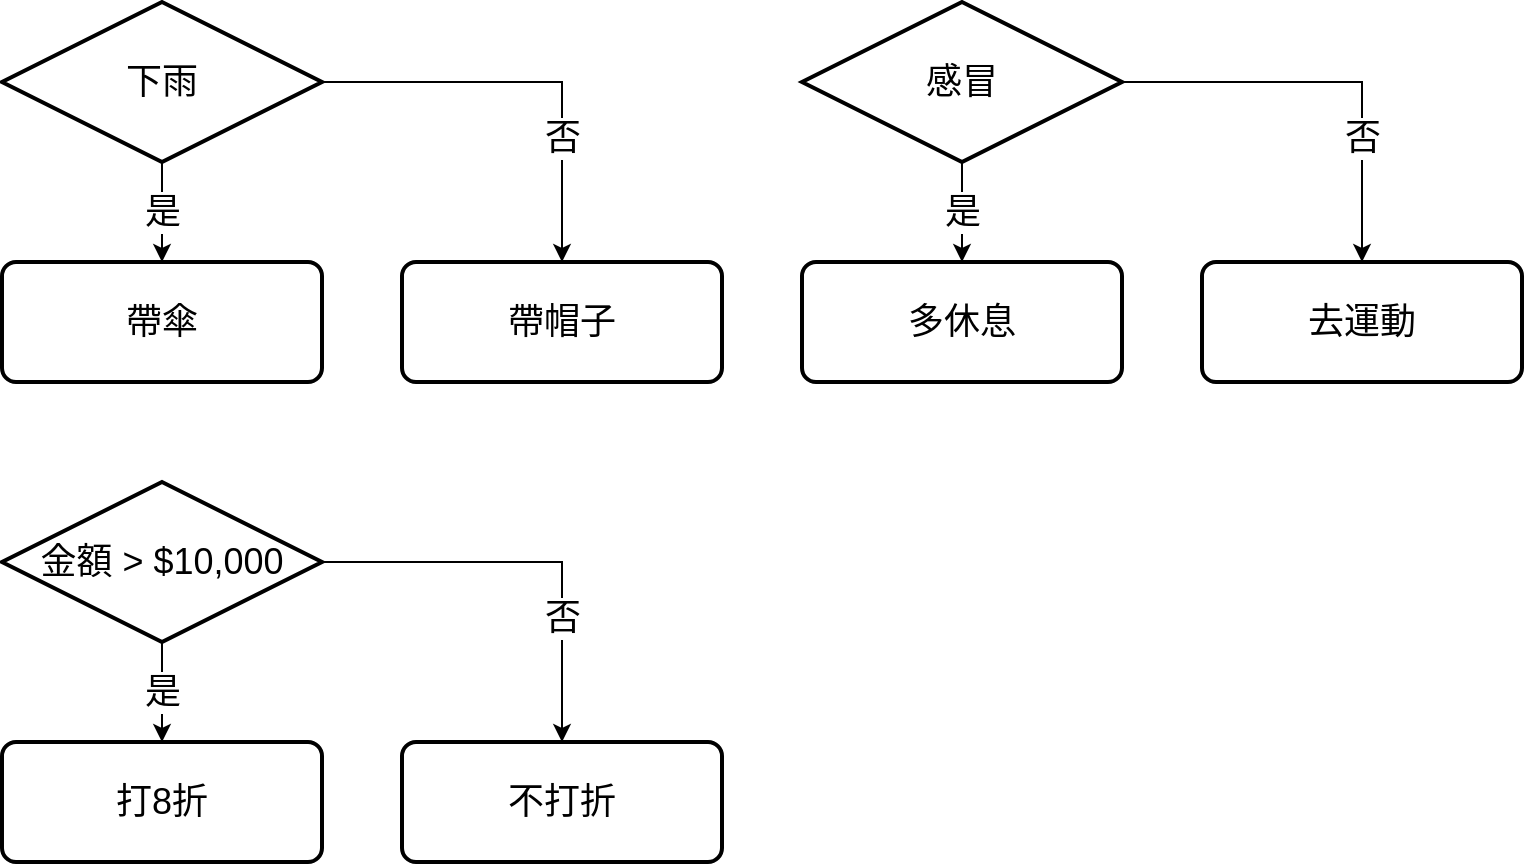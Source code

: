<mxfile version="15.5.4" type="embed"><diagram id="xmBSVYw1JP3wKj-kxSkg" name="第1頁"><mxGraphModel dx="1080" dy="734" grid="1" gridSize="10" guides="1" tooltips="1" connect="1" arrows="1" fold="1" page="1" pageScale="1" pageWidth="827" pageHeight="1169" math="0" shadow="0"><root><mxCell id="0"/><mxCell id="1" parent="0"/><mxCell id="nv5wzcRq8hS1RzMTs_R7-3" value="是" style="edgeStyle=orthogonalEdgeStyle;rounded=0;orthogonalLoop=1;jettySize=auto;html=1;fontSize=18;" parent="1" source="nv5wzcRq8hS1RzMTs_R7-1" target="nv5wzcRq8hS1RzMTs_R7-2" edge="1"><mxGeometry relative="1" as="geometry"/></mxCell><mxCell id="nv5wzcRq8hS1RzMTs_R7-6" style="edgeStyle=orthogonalEdgeStyle;rounded=0;orthogonalLoop=1;jettySize=auto;html=1;exitX=1;exitY=0.5;exitDx=0;exitDy=0;exitPerimeter=0;fontSize=18;" parent="1" source="nv5wzcRq8hS1RzMTs_R7-1" target="nv5wzcRq8hS1RzMTs_R7-5" edge="1"><mxGeometry relative="1" as="geometry"/></mxCell><mxCell id="nv5wzcRq8hS1RzMTs_R7-7" value="否" style="edgeLabel;html=1;align=center;verticalAlign=middle;resizable=0;points=[];fontSize=18;" parent="nv5wzcRq8hS1RzMTs_R7-6" vertex="1" connectable="0"><mxGeometry x="0.409" relative="1" as="geometry"><mxPoint as="offset"/></mxGeometry></mxCell><mxCell id="nv5wzcRq8hS1RzMTs_R7-1" value="&lt;font style=&quot;font-size: 18px;&quot;&gt;下雨&lt;/font&gt;" style="strokeWidth=2;html=1;shape=mxgraph.flowchart.decision;whiteSpace=wrap;" parent="1" vertex="1"><mxGeometry x="40" y="40" width="160" height="80" as="geometry"/></mxCell><mxCell id="nv5wzcRq8hS1RzMTs_R7-2" value="帶傘" style="rounded=1;whiteSpace=wrap;html=1;absoluteArcSize=1;arcSize=14;strokeWidth=2;fontSize=18;" parent="1" vertex="1"><mxGeometry x="40" y="170" width="160" height="60" as="geometry"/></mxCell><mxCell id="nv5wzcRq8hS1RzMTs_R7-5" value="帶帽子" style="rounded=1;whiteSpace=wrap;html=1;absoluteArcSize=1;arcSize=14;strokeWidth=2;fontSize=18;" parent="1" vertex="1"><mxGeometry x="240" y="170" width="160" height="60" as="geometry"/></mxCell><mxCell id="nv5wzcRq8hS1RzMTs_R7-8" value="是" style="edgeStyle=orthogonalEdgeStyle;rounded=0;orthogonalLoop=1;jettySize=auto;html=1;fontSize=18;" parent="1" source="nv5wzcRq8hS1RzMTs_R7-11" target="nv5wzcRq8hS1RzMTs_R7-12" edge="1"><mxGeometry relative="1" as="geometry"/></mxCell><mxCell id="nv5wzcRq8hS1RzMTs_R7-9" style="edgeStyle=orthogonalEdgeStyle;rounded=0;orthogonalLoop=1;jettySize=auto;html=1;exitX=1;exitY=0.5;exitDx=0;exitDy=0;exitPerimeter=0;fontSize=18;" parent="1" source="nv5wzcRq8hS1RzMTs_R7-11" target="nv5wzcRq8hS1RzMTs_R7-13" edge="1"><mxGeometry relative="1" as="geometry"/></mxCell><mxCell id="nv5wzcRq8hS1RzMTs_R7-10" value="否" style="edgeLabel;html=1;align=center;verticalAlign=middle;resizable=0;points=[];fontSize=18;" parent="nv5wzcRq8hS1RzMTs_R7-9" vertex="1" connectable="0"><mxGeometry x="0.409" relative="1" as="geometry"><mxPoint as="offset"/></mxGeometry></mxCell><mxCell id="nv5wzcRq8hS1RzMTs_R7-11" value="&lt;font style=&quot;font-size: 18px;&quot;&gt;金額 &amp;gt; $10,000&lt;/font&gt;" style="strokeWidth=2;html=1;shape=mxgraph.flowchart.decision;whiteSpace=wrap;" parent="1" vertex="1"><mxGeometry x="40" y="280" width="160" height="80" as="geometry"/></mxCell><mxCell id="nv5wzcRq8hS1RzMTs_R7-12" value="打8折" style="rounded=1;whiteSpace=wrap;html=1;absoluteArcSize=1;arcSize=14;strokeWidth=2;fontSize=18;" parent="1" vertex="1"><mxGeometry x="40" y="410" width="160" height="60" as="geometry"/></mxCell><mxCell id="nv5wzcRq8hS1RzMTs_R7-13" value="不打折" style="rounded=1;whiteSpace=wrap;html=1;absoluteArcSize=1;arcSize=14;strokeWidth=2;fontSize=18;" parent="1" vertex="1"><mxGeometry x="240" y="410" width="160" height="60" as="geometry"/></mxCell><mxCell id="nv5wzcRq8hS1RzMTs_R7-15" value="是" style="edgeStyle=orthogonalEdgeStyle;rounded=0;orthogonalLoop=1;jettySize=auto;html=1;fontSize=18;" parent="1" source="nv5wzcRq8hS1RzMTs_R7-18" target="nv5wzcRq8hS1RzMTs_R7-19" edge="1"><mxGeometry relative="1" as="geometry"/></mxCell><mxCell id="nv5wzcRq8hS1RzMTs_R7-16" style="edgeStyle=orthogonalEdgeStyle;rounded=0;orthogonalLoop=1;jettySize=auto;html=1;exitX=1;exitY=0.5;exitDx=0;exitDy=0;exitPerimeter=0;fontSize=18;" parent="1" source="nv5wzcRq8hS1RzMTs_R7-18" target="nv5wzcRq8hS1RzMTs_R7-20" edge="1"><mxGeometry relative="1" as="geometry"/></mxCell><mxCell id="nv5wzcRq8hS1RzMTs_R7-17" value="否" style="edgeLabel;html=1;align=center;verticalAlign=middle;resizable=0;points=[];fontSize=18;" parent="nv5wzcRq8hS1RzMTs_R7-16" vertex="1" connectable="0"><mxGeometry x="0.409" relative="1" as="geometry"><mxPoint as="offset"/></mxGeometry></mxCell><mxCell id="nv5wzcRq8hS1RzMTs_R7-18" value="&lt;font style=&quot;font-size: 18px;&quot;&gt;感冒&lt;/font&gt;" style="strokeWidth=2;html=1;shape=mxgraph.flowchart.decision;whiteSpace=wrap;" parent="1" vertex="1"><mxGeometry x="440" y="40" width="160" height="80" as="geometry"/></mxCell><mxCell id="nv5wzcRq8hS1RzMTs_R7-19" value="多休息" style="rounded=1;whiteSpace=wrap;html=1;absoluteArcSize=1;arcSize=14;strokeWidth=2;fontSize=18;" parent="1" vertex="1"><mxGeometry x="440" y="170" width="160" height="60" as="geometry"/></mxCell><mxCell id="nv5wzcRq8hS1RzMTs_R7-20" value="去運動" style="rounded=1;whiteSpace=wrap;html=1;absoluteArcSize=1;arcSize=14;strokeWidth=2;fontSize=18;" parent="1" vertex="1"><mxGeometry x="640" y="170" width="160" height="60" as="geometry"/></mxCell></root></mxGraphModel></diagram></mxfile>